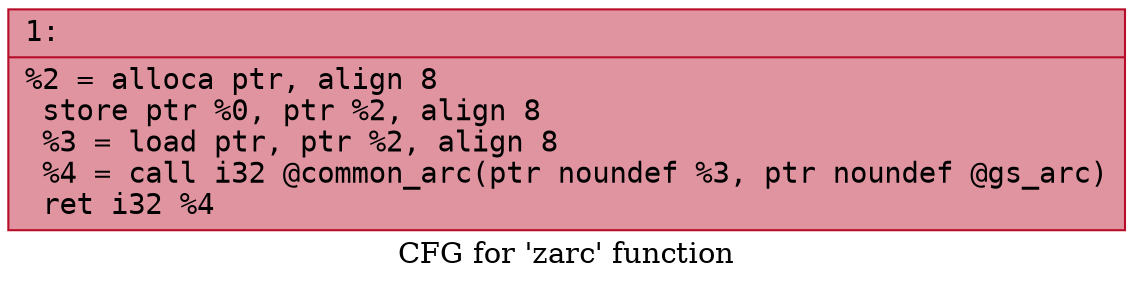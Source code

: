 digraph "CFG for 'zarc' function" {
	label="CFG for 'zarc' function";

	Node0x600002d6a120 [shape=record,color="#b70d28ff", style=filled, fillcolor="#b70d2870" fontname="Courier",label="{1:\l|  %2 = alloca ptr, align 8\l  store ptr %0, ptr %2, align 8\l  %3 = load ptr, ptr %2, align 8\l  %4 = call i32 @common_arc(ptr noundef %3, ptr noundef @gs_arc)\l  ret i32 %4\l}"];
}
